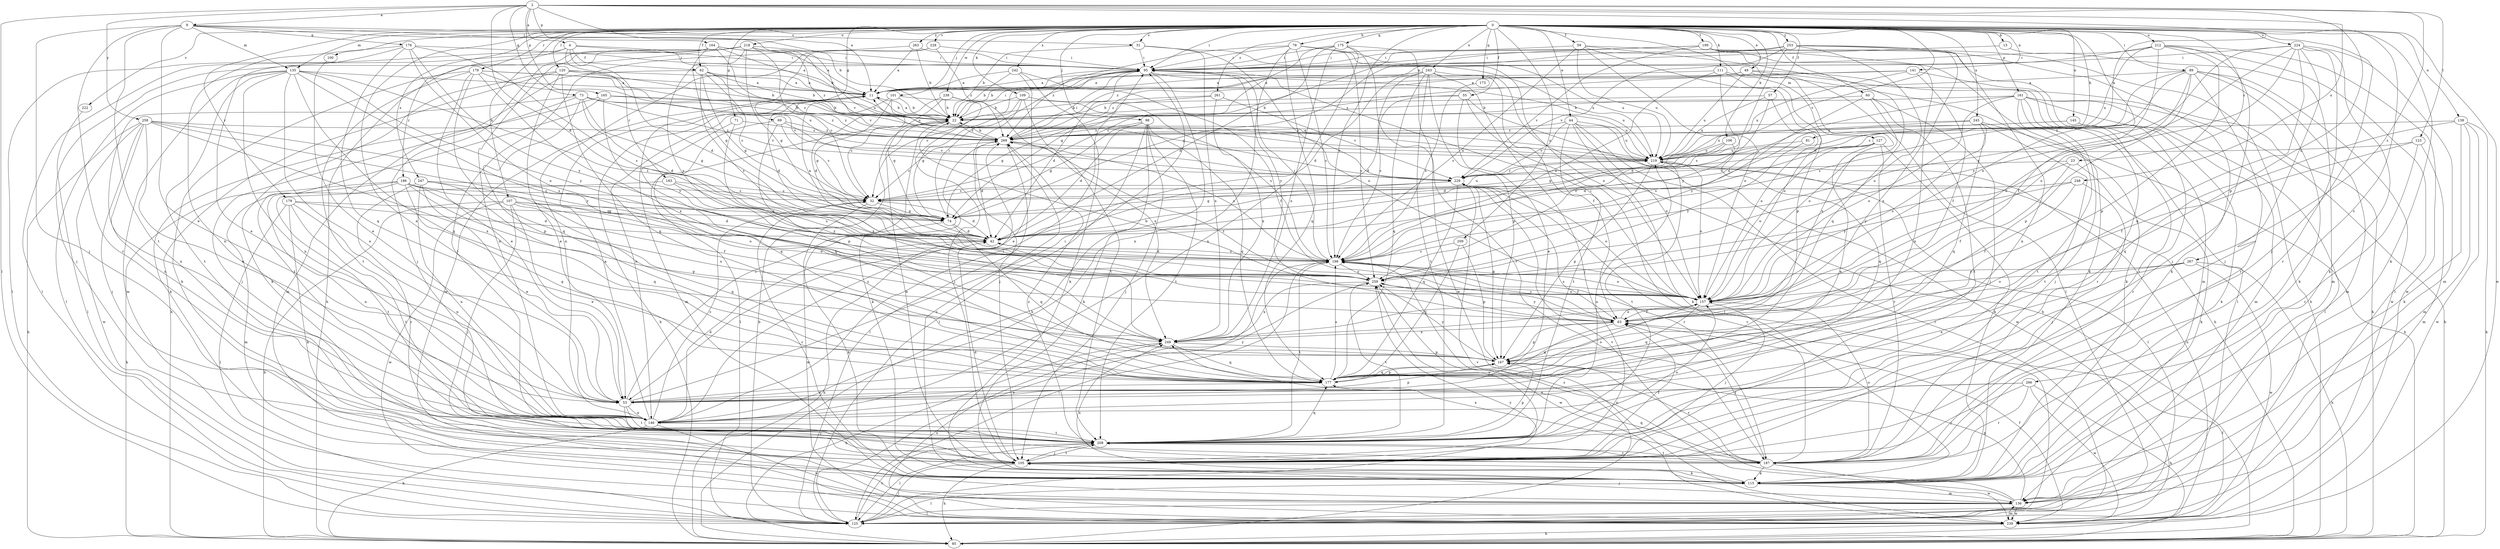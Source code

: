 strict digraph  {
0;
2;
4;
9;
11;
13;
22;
23;
31;
32;
42;
44;
49;
53;
55;
57;
59;
60;
62;
63;
69;
71;
73;
74;
78;
81;
85;
89;
95;
98;
100;
101;
105;
106;
107;
109;
111;
115;
120;
123;
125;
127;
135;
136;
138;
141;
145;
146;
157;
161;
164;
165;
167;
173;
175;
176;
177;
178;
179;
183;
186;
187;
198;
199;
208;
209;
212;
218;
219;
222;
224;
228;
229;
238;
239;
242;
243;
245;
247;
248;
249;
253;
258;
259;
261;
263;
266;
267;
269;
0 -> 13  [label=b];
0 -> 23  [label=c];
0 -> 31  [label=c];
0 -> 44  [label=e];
0 -> 49  [label=e];
0 -> 53  [label=e];
0 -> 55  [label=f];
0 -> 57  [label=f];
0 -> 59  [label=f];
0 -> 60  [label=f];
0 -> 62  [label=f];
0 -> 69  [label=g];
0 -> 71  [label=g];
0 -> 78  [label=h];
0 -> 81  [label=h];
0 -> 89  [label=i];
0 -> 95  [label=i];
0 -> 98  [label=j];
0 -> 100  [label=j];
0 -> 101  [label=j];
0 -> 105  [label=j];
0 -> 106  [label=k];
0 -> 107  [label=k];
0 -> 109  [label=k];
0 -> 111  [label=k];
0 -> 115  [label=k];
0 -> 120  [label=l];
0 -> 127  [label=m];
0 -> 135  [label=m];
0 -> 138  [label=n];
0 -> 141  [label=n];
0 -> 145  [label=n];
0 -> 157  [label=o];
0 -> 161  [label=p];
0 -> 173  [label=q];
0 -> 175  [label=q];
0 -> 178  [label=r];
0 -> 179  [label=r];
0 -> 198  [label=s];
0 -> 199  [label=t];
0 -> 209  [label=u];
0 -> 212  [label=u];
0 -> 218  [label=u];
0 -> 222  [label=v];
0 -> 224  [label=v];
0 -> 228  [label=v];
0 -> 229  [label=v];
0 -> 238  [label=w];
0 -> 239  [label=w];
0 -> 242  [label=x];
0 -> 243  [label=x];
0 -> 245  [label=x];
0 -> 247  [label=x];
0 -> 253  [label=y];
0 -> 261  [label=z];
0 -> 263  [label=z];
0 -> 266  [label=z];
2 -> 4  [label=a];
2 -> 9  [label=a];
2 -> 11  [label=a];
2 -> 42  [label=d];
2 -> 73  [label=g];
2 -> 123  [label=l];
2 -> 125  [label=l];
2 -> 164  [label=p];
2 -> 165  [label=p];
2 -> 167  [label=p];
2 -> 219  [label=u];
2 -> 248  [label=x];
2 -> 258  [label=y];
2 -> 267  [label=z];
4 -> 11  [label=a];
4 -> 42  [label=d];
4 -> 62  [label=f];
4 -> 95  [label=i];
4 -> 125  [label=l];
4 -> 183  [label=r];
4 -> 186  [label=r];
9 -> 22  [label=b];
9 -> 31  [label=c];
9 -> 53  [label=e];
9 -> 105  [label=j];
9 -> 135  [label=m];
9 -> 176  [label=q];
9 -> 187  [label=r];
9 -> 208  [label=t];
9 -> 229  [label=v];
11 -> 22  [label=b];
11 -> 42  [label=d];
11 -> 85  [label=h];
11 -> 136  [label=m];
13 -> 95  [label=i];
13 -> 136  [label=m];
22 -> 11  [label=a];
22 -> 95  [label=i];
22 -> 115  [label=k];
22 -> 125  [label=l];
22 -> 269  [label=z];
23 -> 63  [label=f];
23 -> 115  [label=k];
23 -> 229  [label=v];
23 -> 259  [label=y];
31 -> 22  [label=b];
31 -> 95  [label=i];
31 -> 157  [label=o];
31 -> 219  [label=u];
31 -> 249  [label=x];
32 -> 42  [label=d];
32 -> 74  [label=g];
32 -> 219  [label=u];
32 -> 239  [label=w];
42 -> 11  [label=a];
42 -> 85  [label=h];
42 -> 198  [label=s];
44 -> 115  [label=k];
44 -> 125  [label=l];
44 -> 157  [label=o];
44 -> 208  [label=t];
44 -> 219  [label=u];
44 -> 229  [label=v];
44 -> 239  [label=w];
44 -> 269  [label=z];
49 -> 11  [label=a];
49 -> 85  [label=h];
49 -> 125  [label=l];
49 -> 219  [label=u];
49 -> 249  [label=x];
49 -> 269  [label=z];
53 -> 95  [label=i];
53 -> 105  [label=j];
53 -> 146  [label=n];
53 -> 167  [label=p];
53 -> 208  [label=t];
53 -> 259  [label=y];
53 -> 269  [label=z];
55 -> 22  [label=b];
55 -> 42  [label=d];
55 -> 53  [label=e];
55 -> 85  [label=h];
55 -> 125  [label=l];
57 -> 22  [label=b];
57 -> 42  [label=d];
57 -> 157  [label=o];
57 -> 219  [label=u];
59 -> 85  [label=h];
59 -> 95  [label=i];
59 -> 125  [label=l];
59 -> 157  [label=o];
59 -> 167  [label=p];
59 -> 198  [label=s];
59 -> 219  [label=u];
60 -> 22  [label=b];
60 -> 105  [label=j];
60 -> 157  [label=o];
60 -> 208  [label=t];
60 -> 259  [label=y];
62 -> 11  [label=a];
62 -> 22  [label=b];
62 -> 32  [label=c];
62 -> 74  [label=g];
62 -> 136  [label=m];
62 -> 198  [label=s];
62 -> 219  [label=u];
63 -> 22  [label=b];
63 -> 157  [label=o];
63 -> 167  [label=p];
63 -> 177  [label=q];
63 -> 198  [label=s];
63 -> 249  [label=x];
63 -> 259  [label=y];
63 -> 269  [label=z];
69 -> 32  [label=c];
69 -> 177  [label=q];
69 -> 229  [label=v];
69 -> 249  [label=x];
69 -> 269  [label=z];
71 -> 167  [label=p];
71 -> 177  [label=q];
71 -> 269  [label=z];
73 -> 22  [label=b];
73 -> 42  [label=d];
73 -> 74  [label=g];
73 -> 105  [label=j];
73 -> 146  [label=n];
73 -> 167  [label=p];
73 -> 229  [label=v];
73 -> 269  [label=z];
74 -> 42  [label=d];
74 -> 95  [label=i];
74 -> 115  [label=k];
74 -> 177  [label=q];
78 -> 95  [label=i];
78 -> 146  [label=n];
78 -> 157  [label=o];
78 -> 177  [label=q];
78 -> 198  [label=s];
78 -> 219  [label=u];
78 -> 259  [label=y];
78 -> 269  [label=z];
81 -> 219  [label=u];
81 -> 259  [label=y];
85 -> 63  [label=f];
85 -> 229  [label=v];
89 -> 11  [label=a];
89 -> 32  [label=c];
89 -> 115  [label=k];
89 -> 136  [label=m];
89 -> 157  [label=o];
89 -> 167  [label=p];
89 -> 187  [label=r];
89 -> 198  [label=s];
89 -> 239  [label=w];
95 -> 11  [label=a];
95 -> 22  [label=b];
95 -> 32  [label=c];
95 -> 42  [label=d];
95 -> 85  [label=h];
95 -> 219  [label=u];
95 -> 259  [label=y];
98 -> 42  [label=d];
98 -> 74  [label=g];
98 -> 105  [label=j];
98 -> 115  [label=k];
98 -> 125  [label=l];
98 -> 177  [label=q];
98 -> 208  [label=t];
98 -> 269  [label=z];
100 -> 53  [label=e];
101 -> 22  [label=b];
101 -> 32  [label=c];
101 -> 74  [label=g];
101 -> 146  [label=n];
101 -> 219  [label=u];
105 -> 22  [label=b];
105 -> 42  [label=d];
105 -> 63  [label=f];
105 -> 85  [label=h];
105 -> 115  [label=k];
105 -> 125  [label=l];
105 -> 208  [label=t];
105 -> 259  [label=y];
106 -> 42  [label=d];
106 -> 74  [label=g];
106 -> 177  [label=q];
106 -> 219  [label=u];
107 -> 42  [label=d];
107 -> 53  [label=e];
107 -> 74  [label=g];
107 -> 85  [label=h];
107 -> 105  [label=j];
107 -> 157  [label=o];
107 -> 177  [label=q];
107 -> 239  [label=w];
109 -> 22  [label=b];
109 -> 74  [label=g];
109 -> 105  [label=j];
109 -> 198  [label=s];
109 -> 208  [label=t];
111 -> 11  [label=a];
111 -> 115  [label=k];
111 -> 157  [label=o];
111 -> 198  [label=s];
111 -> 259  [label=y];
115 -> 32  [label=c];
115 -> 125  [label=l];
115 -> 136  [label=m];
115 -> 249  [label=x];
115 -> 269  [label=z];
120 -> 11  [label=a];
120 -> 22  [label=b];
120 -> 53  [label=e];
120 -> 85  [label=h];
120 -> 115  [label=k];
120 -> 177  [label=q];
120 -> 269  [label=z];
123 -> 63  [label=f];
123 -> 136  [label=m];
123 -> 187  [label=r];
123 -> 219  [label=u];
125 -> 22  [label=b];
125 -> 198  [label=s];
125 -> 208  [label=t];
125 -> 259  [label=y];
127 -> 42  [label=d];
127 -> 53  [label=e];
127 -> 115  [label=k];
127 -> 157  [label=o];
127 -> 187  [label=r];
127 -> 219  [label=u];
135 -> 11  [label=a];
135 -> 53  [label=e];
135 -> 125  [label=l];
135 -> 136  [label=m];
135 -> 146  [label=n];
135 -> 177  [label=q];
135 -> 198  [label=s];
135 -> 208  [label=t];
135 -> 249  [label=x];
135 -> 259  [label=y];
136 -> 105  [label=j];
136 -> 125  [label=l];
136 -> 167  [label=p];
136 -> 198  [label=s];
136 -> 229  [label=v];
136 -> 239  [label=w];
138 -> 85  [label=h];
138 -> 115  [label=k];
138 -> 136  [label=m];
138 -> 177  [label=q];
138 -> 239  [label=w];
138 -> 269  [label=z];
141 -> 11  [label=a];
141 -> 63  [label=f];
141 -> 187  [label=r];
141 -> 219  [label=u];
141 -> 269  [label=z];
145 -> 115  [label=k];
145 -> 187  [label=r];
145 -> 198  [label=s];
145 -> 269  [label=z];
146 -> 11  [label=a];
146 -> 32  [label=c];
146 -> 42  [label=d];
146 -> 85  [label=h];
146 -> 95  [label=i];
146 -> 208  [label=t];
146 -> 239  [label=w];
146 -> 269  [label=z];
157 -> 63  [label=f];
157 -> 95  [label=i];
157 -> 105  [label=j];
157 -> 177  [label=q];
157 -> 198  [label=s];
161 -> 22  [label=b];
161 -> 42  [label=d];
161 -> 85  [label=h];
161 -> 105  [label=j];
161 -> 125  [label=l];
161 -> 136  [label=m];
161 -> 157  [label=o];
161 -> 187  [label=r];
161 -> 208  [label=t];
164 -> 11  [label=a];
164 -> 22  [label=b];
164 -> 74  [label=g];
164 -> 95  [label=i];
164 -> 105  [label=j];
164 -> 125  [label=l];
164 -> 229  [label=v];
165 -> 22  [label=b];
165 -> 115  [label=k];
165 -> 208  [label=t];
165 -> 259  [label=y];
165 -> 269  [label=z];
167 -> 177  [label=q];
167 -> 187  [label=r];
167 -> 259  [label=y];
173 -> 198  [label=s];
175 -> 42  [label=d];
175 -> 74  [label=g];
175 -> 95  [label=i];
175 -> 146  [label=n];
175 -> 187  [label=r];
175 -> 239  [label=w];
175 -> 249  [label=x];
176 -> 53  [label=e];
176 -> 95  [label=i];
176 -> 146  [label=n];
176 -> 157  [label=o];
176 -> 177  [label=q];
176 -> 198  [label=s];
176 -> 259  [label=y];
177 -> 53  [label=e];
177 -> 157  [label=o];
177 -> 167  [label=p];
177 -> 198  [label=s];
178 -> 11  [label=a];
178 -> 53  [label=e];
178 -> 115  [label=k];
178 -> 177  [label=q];
178 -> 208  [label=t];
178 -> 219  [label=u];
178 -> 229  [label=v];
178 -> 249  [label=x];
179 -> 42  [label=d];
179 -> 74  [label=g];
179 -> 115  [label=k];
179 -> 125  [label=l];
179 -> 146  [label=n];
179 -> 208  [label=t];
183 -> 32  [label=c];
183 -> 198  [label=s];
183 -> 208  [label=t];
183 -> 259  [label=y];
186 -> 32  [label=c];
186 -> 85  [label=h];
186 -> 136  [label=m];
186 -> 146  [label=n];
186 -> 157  [label=o];
186 -> 167  [label=p];
186 -> 177  [label=q];
186 -> 249  [label=x];
187 -> 63  [label=f];
187 -> 115  [label=k];
187 -> 157  [label=o];
187 -> 177  [label=q];
187 -> 208  [label=t];
187 -> 229  [label=v];
187 -> 239  [label=w];
187 -> 249  [label=x];
187 -> 269  [label=z];
198 -> 42  [label=d];
198 -> 63  [label=f];
198 -> 95  [label=i];
198 -> 125  [label=l];
198 -> 157  [label=o];
198 -> 208  [label=t];
198 -> 259  [label=y];
199 -> 32  [label=c];
199 -> 74  [label=g];
199 -> 95  [label=i];
199 -> 115  [label=k];
199 -> 136  [label=m];
199 -> 146  [label=n];
199 -> 177  [label=q];
199 -> 229  [label=v];
208 -> 105  [label=j];
208 -> 125  [label=l];
208 -> 157  [label=o];
208 -> 167  [label=p];
208 -> 177  [label=q];
208 -> 187  [label=r];
208 -> 219  [label=u];
209 -> 167  [label=p];
209 -> 177  [label=q];
209 -> 198  [label=s];
212 -> 11  [label=a];
212 -> 63  [label=f];
212 -> 95  [label=i];
212 -> 105  [label=j];
212 -> 125  [label=l];
212 -> 167  [label=p];
212 -> 219  [label=u];
212 -> 239  [label=w];
218 -> 32  [label=c];
218 -> 74  [label=g];
218 -> 85  [label=h];
218 -> 95  [label=i];
218 -> 105  [label=j];
218 -> 146  [label=n];
218 -> 219  [label=u];
218 -> 259  [label=y];
218 -> 269  [label=z];
219 -> 11  [label=a];
219 -> 125  [label=l];
219 -> 157  [label=o];
219 -> 167  [label=p];
219 -> 208  [label=t];
219 -> 229  [label=v];
222 -> 125  [label=l];
224 -> 95  [label=i];
224 -> 105  [label=j];
224 -> 115  [label=k];
224 -> 136  [label=m];
224 -> 157  [label=o];
224 -> 177  [label=q];
224 -> 187  [label=r];
224 -> 198  [label=s];
224 -> 259  [label=y];
228 -> 95  [label=i];
228 -> 146  [label=n];
228 -> 239  [label=w];
228 -> 269  [label=z];
229 -> 32  [label=c];
229 -> 74  [label=g];
229 -> 157  [label=o];
229 -> 167  [label=p];
229 -> 177  [label=q];
229 -> 187  [label=r];
238 -> 22  [label=b];
238 -> 42  [label=d];
238 -> 74  [label=g];
238 -> 105  [label=j];
238 -> 249  [label=x];
239 -> 63  [label=f];
239 -> 85  [label=h];
239 -> 136  [label=m];
239 -> 219  [label=u];
239 -> 249  [label=x];
242 -> 11  [label=a];
242 -> 22  [label=b];
242 -> 53  [label=e];
242 -> 63  [label=f];
242 -> 115  [label=k];
243 -> 11  [label=a];
243 -> 42  [label=d];
243 -> 63  [label=f];
243 -> 85  [label=h];
243 -> 105  [label=j];
243 -> 167  [label=p];
243 -> 177  [label=q];
243 -> 198  [label=s];
243 -> 208  [label=t];
245 -> 85  [label=h];
245 -> 157  [label=o];
245 -> 177  [label=q];
245 -> 208  [label=t];
245 -> 219  [label=u];
245 -> 269  [label=z];
247 -> 32  [label=c];
247 -> 53  [label=e];
247 -> 63  [label=f];
247 -> 146  [label=n];
247 -> 177  [label=q];
247 -> 187  [label=r];
248 -> 32  [label=c];
248 -> 63  [label=f];
248 -> 105  [label=j];
248 -> 259  [label=y];
249 -> 85  [label=h];
249 -> 167  [label=p];
249 -> 177  [label=q];
253 -> 95  [label=i];
253 -> 115  [label=k];
253 -> 146  [label=n];
253 -> 157  [label=o];
253 -> 198  [label=s];
253 -> 229  [label=v];
253 -> 249  [label=x];
253 -> 269  [label=z];
258 -> 53  [label=e];
258 -> 85  [label=h];
258 -> 105  [label=j];
258 -> 146  [label=n];
258 -> 198  [label=s];
258 -> 239  [label=w];
258 -> 249  [label=x];
258 -> 259  [label=y];
258 -> 269  [label=z];
259 -> 157  [label=o];
259 -> 208  [label=t];
259 -> 239  [label=w];
259 -> 249  [label=x];
261 -> 22  [label=b];
261 -> 74  [label=g];
261 -> 229  [label=v];
261 -> 249  [label=x];
263 -> 11  [label=a];
263 -> 22  [label=b];
263 -> 95  [label=i];
263 -> 208  [label=t];
266 -> 53  [label=e];
266 -> 85  [label=h];
266 -> 105  [label=j];
266 -> 146  [label=n];
266 -> 187  [label=r];
266 -> 239  [label=w];
267 -> 53  [label=e];
267 -> 85  [label=h];
267 -> 157  [label=o];
267 -> 239  [label=w];
267 -> 259  [label=y];
269 -> 22  [label=b];
269 -> 32  [label=c];
269 -> 42  [label=d];
269 -> 95  [label=i];
269 -> 125  [label=l];
269 -> 198  [label=s];
269 -> 219  [label=u];
}
